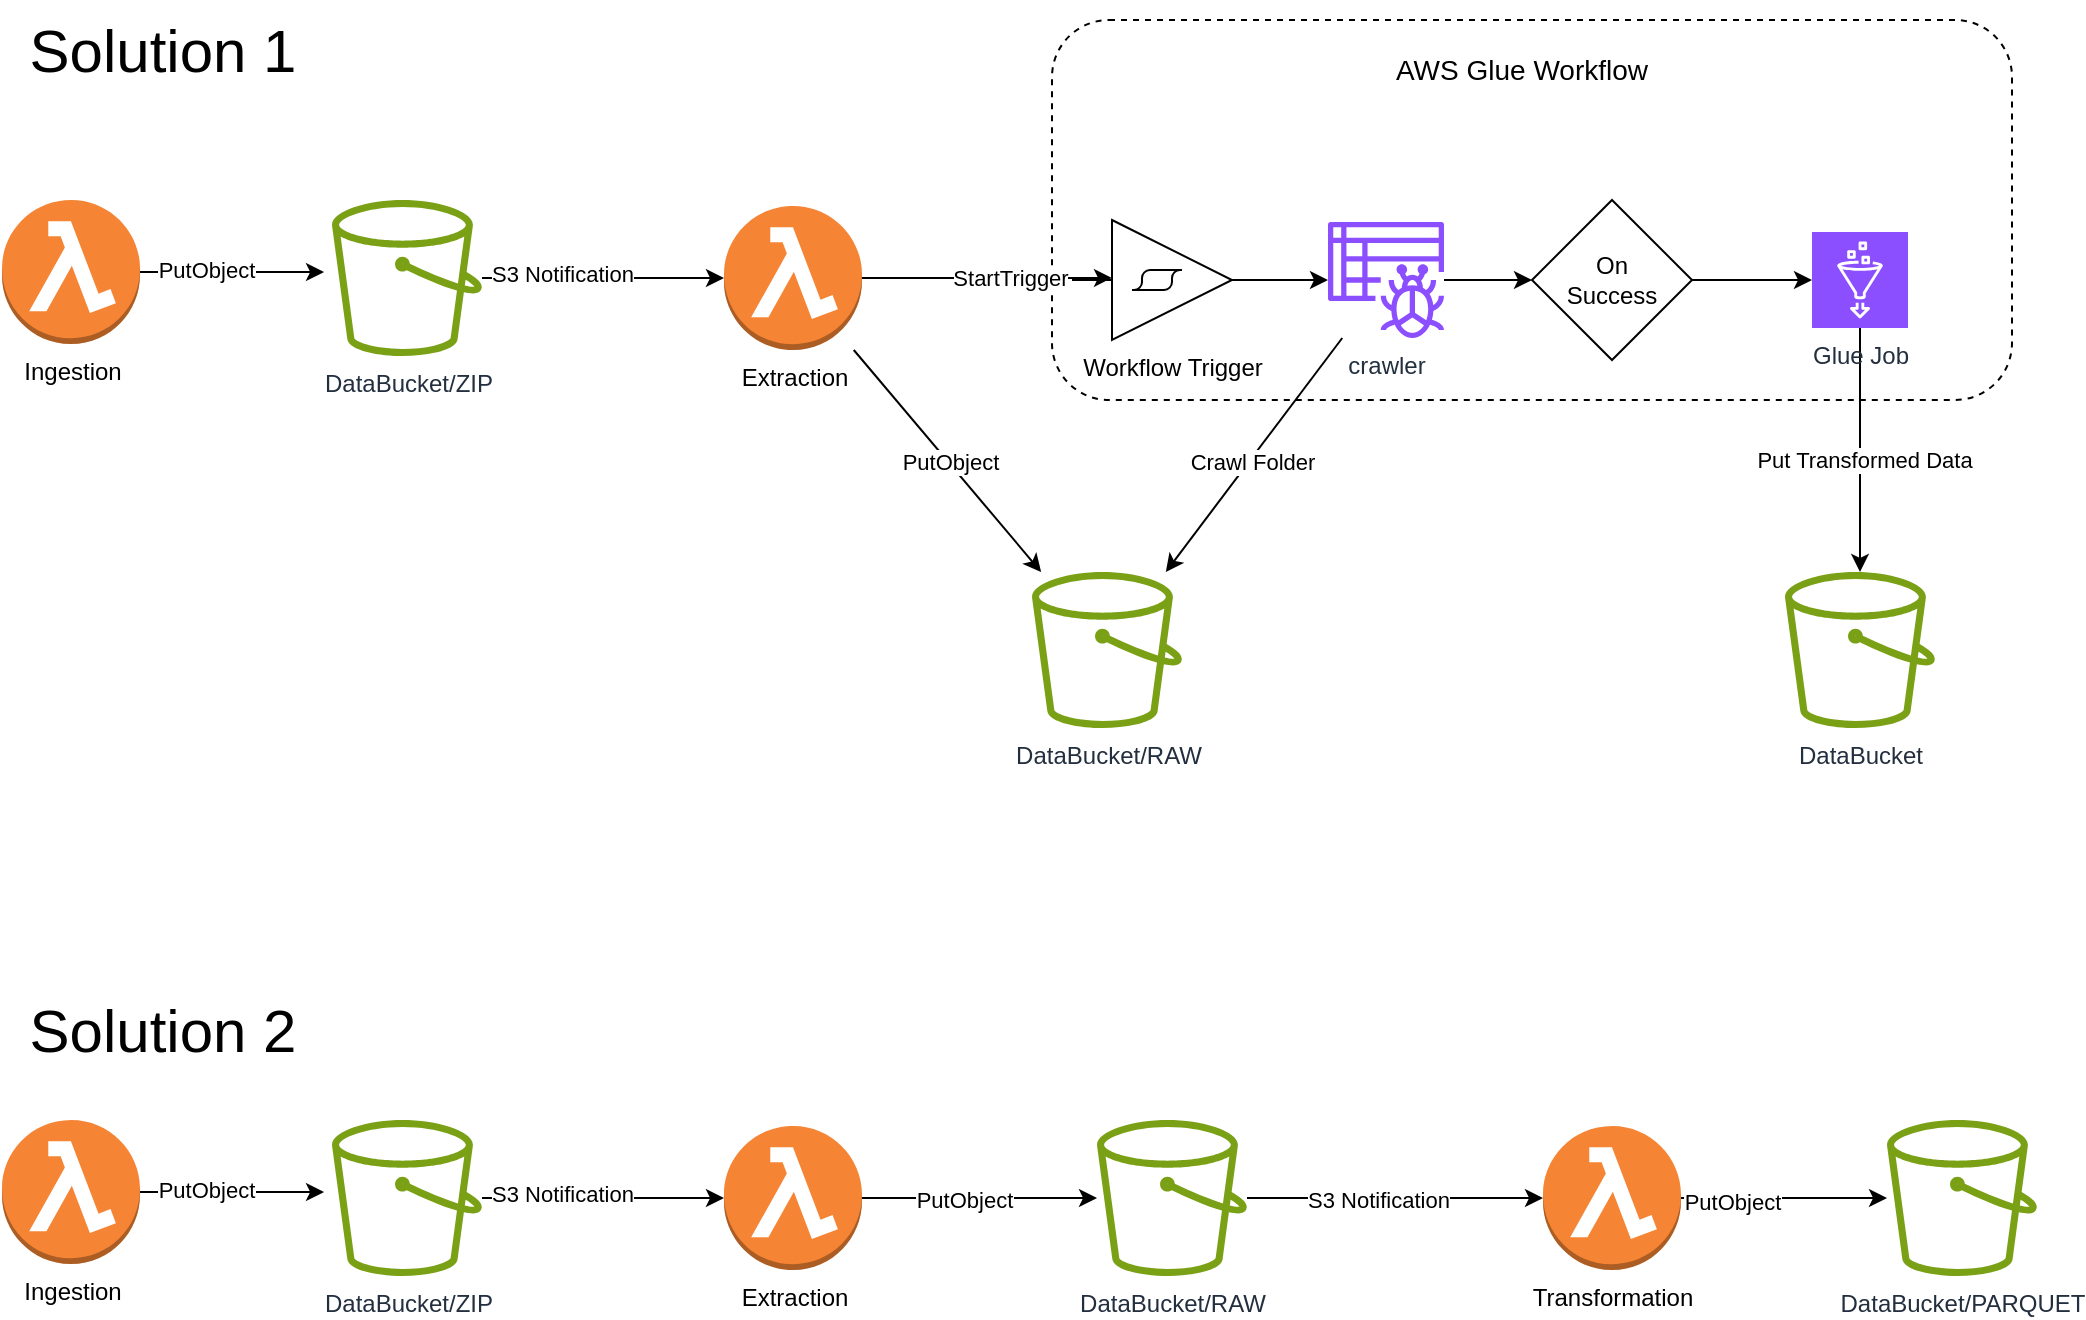 <mxfile version="22.1.2" type="device">
  <diagram name="Page-1" id="1LWNldYLuu1BPSAyaGTF">
    <mxGraphModel dx="2245" dy="820" grid="1" gridSize="10" guides="1" tooltips="1" connect="1" arrows="1" fold="1" page="1" pageScale="1" pageWidth="827" pageHeight="1169" math="0" shadow="0">
      <root>
        <mxCell id="0" />
        <mxCell id="1" parent="0" />
        <mxCell id="f1-TlvaxnlV2KalP-GtQ-1" value="" style="rounded=1;whiteSpace=wrap;html=1;dashed=1;" parent="1" vertex="1">
          <mxGeometry x="310" y="270" width="480" height="190" as="geometry" />
        </mxCell>
        <mxCell id="f1-TlvaxnlV2KalP-GtQ-39" style="edgeStyle=orthogonalEdgeStyle;rounded=0;orthogonalLoop=1;jettySize=auto;html=1;" parent="1" source="f1-TlvaxnlV2KalP-GtQ-2" target="f1-TlvaxnlV2KalP-GtQ-36" edge="1">
          <mxGeometry relative="1" as="geometry" />
        </mxCell>
        <mxCell id="f1-TlvaxnlV2KalP-GtQ-40" value="Put Transformed Data" style="edgeLabel;html=1;align=center;verticalAlign=middle;resizable=0;points=[];" parent="f1-TlvaxnlV2KalP-GtQ-39" vertex="1" connectable="0">
          <mxGeometry x="0.082" y="2" relative="1" as="geometry">
            <mxPoint as="offset" />
          </mxGeometry>
        </mxCell>
        <mxCell id="f1-TlvaxnlV2KalP-GtQ-2" value="Glue Job" style="sketch=0;points=[[0,0,0],[0.25,0,0],[0.5,0,0],[0.75,0,0],[1,0,0],[0,1,0],[0.25,1,0],[0.5,1,0],[0.75,1,0],[1,1,0],[0,0.25,0],[0,0.5,0],[0,0.75,0],[1,0.25,0],[1,0.5,0],[1,0.75,0]];outlineConnect=0;fontColor=#232F3E;fillColor=#8C4FFF;strokeColor=#ffffff;dashed=0;verticalLabelPosition=bottom;verticalAlign=top;align=center;html=1;fontSize=12;fontStyle=0;aspect=fixed;shape=mxgraph.aws4.resourceIcon;resIcon=mxgraph.aws4.glue;" parent="1" vertex="1">
          <mxGeometry x="690" y="376" width="48" height="48" as="geometry" />
        </mxCell>
        <mxCell id="f1-TlvaxnlV2KalP-GtQ-11" style="edgeStyle=orthogonalEdgeStyle;rounded=0;orthogonalLoop=1;jettySize=auto;html=1;" parent="1" source="f1-TlvaxnlV2KalP-GtQ-7" target="f1-TlvaxnlV2KalP-GtQ-8" edge="1">
          <mxGeometry relative="1" as="geometry" />
        </mxCell>
        <mxCell id="f1-TlvaxnlV2KalP-GtQ-32" style="rounded=0;orthogonalLoop=1;jettySize=auto;html=1;" parent="1" source="f1-TlvaxnlV2KalP-GtQ-7" target="f1-TlvaxnlV2KalP-GtQ-26" edge="1">
          <mxGeometry relative="1" as="geometry" />
        </mxCell>
        <mxCell id="f1-TlvaxnlV2KalP-GtQ-35" value="Crawl Folder" style="edgeLabel;html=1;align=center;verticalAlign=middle;resizable=0;points=[];" parent="f1-TlvaxnlV2KalP-GtQ-32" vertex="1" connectable="0">
          <mxGeometry x="0.046" y="1" relative="1" as="geometry">
            <mxPoint as="offset" />
          </mxGeometry>
        </mxCell>
        <mxCell id="f1-TlvaxnlV2KalP-GtQ-7" value="crawler" style="sketch=0;outlineConnect=0;fontColor=#232F3E;gradientColor=none;fillColor=#8C4FFF;strokeColor=none;dashed=0;verticalLabelPosition=bottom;verticalAlign=top;align=center;html=1;fontSize=12;fontStyle=0;aspect=fixed;pointerEvents=1;shape=mxgraph.aws4.glue_crawlers;" parent="1" vertex="1">
          <mxGeometry x="448" y="371" width="58" height="58" as="geometry" />
        </mxCell>
        <mxCell id="f1-TlvaxnlV2KalP-GtQ-8" value="On&lt;br&gt;Success" style="rhombus;whiteSpace=wrap;html=1;" parent="1" vertex="1">
          <mxGeometry x="550" y="360" width="80" height="80" as="geometry" />
        </mxCell>
        <mxCell id="f1-TlvaxnlV2KalP-GtQ-10" style="edgeStyle=orthogonalEdgeStyle;rounded=0;orthogonalLoop=1;jettySize=auto;html=1;" parent="1" source="f1-TlvaxnlV2KalP-GtQ-9" target="f1-TlvaxnlV2KalP-GtQ-7" edge="1">
          <mxGeometry relative="1" as="geometry" />
        </mxCell>
        <mxCell id="f1-TlvaxnlV2KalP-GtQ-9" value="Workflow Trigger" style="verticalLabelPosition=bottom;shadow=0;dashed=0;align=center;html=1;verticalAlign=top;shape=mxgraph.electrical.logic_gates.schmitt_trigger;" parent="1" vertex="1">
          <mxGeometry x="320" y="370" width="100" height="60" as="geometry" />
        </mxCell>
        <mxCell id="f1-TlvaxnlV2KalP-GtQ-16" style="edgeStyle=orthogonalEdgeStyle;rounded=0;orthogonalLoop=1;jettySize=auto;html=1;entryX=0;entryY=0.5;entryDx=0;entryDy=0;entryPerimeter=0;" parent="1" source="f1-TlvaxnlV2KalP-GtQ-8" target="f1-TlvaxnlV2KalP-GtQ-2" edge="1">
          <mxGeometry relative="1" as="geometry" />
        </mxCell>
        <mxCell id="f1-TlvaxnlV2KalP-GtQ-17" value="&lt;font style=&quot;font-size: 14px;&quot;&gt;AWS Glue Workflow&lt;/font&gt;" style="text;html=1;strokeColor=none;fillColor=none;align=center;verticalAlign=middle;whiteSpace=wrap;rounded=0;" parent="1" vertex="1">
          <mxGeometry x="460" y="280" width="170" height="30" as="geometry" />
        </mxCell>
        <mxCell id="f1-TlvaxnlV2KalP-GtQ-18" value="Ingestion" style="outlineConnect=0;dashed=0;verticalLabelPosition=bottom;verticalAlign=top;align=center;html=1;shape=mxgraph.aws3.lambda_function;fillColor=#F58534;gradientColor=none;" parent="1" vertex="1">
          <mxGeometry x="-215" y="360" width="69" height="72" as="geometry" />
        </mxCell>
        <mxCell id="f1-TlvaxnlV2KalP-GtQ-20" value="DataBucket/ZIP" style="sketch=0;outlineConnect=0;fontColor=#232F3E;gradientColor=none;fillColor=#7AA116;strokeColor=none;dashed=0;verticalLabelPosition=bottom;verticalAlign=top;align=center;html=1;fontSize=12;fontStyle=0;aspect=fixed;pointerEvents=1;shape=mxgraph.aws4.bucket;" parent="1" vertex="1">
          <mxGeometry x="-50" y="360" width="75" height="78" as="geometry" />
        </mxCell>
        <mxCell id="f1-TlvaxnlV2KalP-GtQ-21" style="edgeStyle=orthogonalEdgeStyle;rounded=0;orthogonalLoop=1;jettySize=auto;html=1;entryX=-0.053;entryY=0.462;entryDx=0;entryDy=0;entryPerimeter=0;" parent="1" source="f1-TlvaxnlV2KalP-GtQ-18" target="f1-TlvaxnlV2KalP-GtQ-20" edge="1">
          <mxGeometry relative="1" as="geometry" />
        </mxCell>
        <mxCell id="f1-TlvaxnlV2KalP-GtQ-22" value="PutObject" style="edgeLabel;html=1;align=center;verticalAlign=middle;resizable=0;points=[];" parent="f1-TlvaxnlV2KalP-GtQ-21" vertex="1" connectable="0">
          <mxGeometry x="-0.299" y="1" relative="1" as="geometry">
            <mxPoint as="offset" />
          </mxGeometry>
        </mxCell>
        <mxCell id="f1-TlvaxnlV2KalP-GtQ-27" style="rounded=0;orthogonalLoop=1;jettySize=auto;html=1;" parent="1" source="f1-TlvaxnlV2KalP-GtQ-23" target="f1-TlvaxnlV2KalP-GtQ-26" edge="1">
          <mxGeometry relative="1" as="geometry" />
        </mxCell>
        <mxCell id="f1-TlvaxnlV2KalP-GtQ-28" value="PutObject" style="edgeLabel;html=1;align=center;verticalAlign=middle;resizable=0;points=[];" parent="f1-TlvaxnlV2KalP-GtQ-27" vertex="1" connectable="0">
          <mxGeometry x="0.011" y="1" relative="1" as="geometry">
            <mxPoint as="offset" />
          </mxGeometry>
        </mxCell>
        <mxCell id="f1-TlvaxnlV2KalP-GtQ-23" value="Extraction" style="outlineConnect=0;dashed=0;verticalLabelPosition=bottom;verticalAlign=top;align=center;html=1;shape=mxgraph.aws3.lambda_function;fillColor=#F58534;gradientColor=none;" parent="1" vertex="1">
          <mxGeometry x="146" y="363" width="69" height="72" as="geometry" />
        </mxCell>
        <mxCell id="f1-TlvaxnlV2KalP-GtQ-24" style="edgeStyle=orthogonalEdgeStyle;rounded=0;orthogonalLoop=1;jettySize=auto;html=1;entryX=0;entryY=0.5;entryDx=0;entryDy=0;entryPerimeter=0;" parent="1" source="f1-TlvaxnlV2KalP-GtQ-20" target="f1-TlvaxnlV2KalP-GtQ-23" edge="1">
          <mxGeometry relative="1" as="geometry" />
        </mxCell>
        <mxCell id="f1-TlvaxnlV2KalP-GtQ-25" value="S3 Notification" style="edgeLabel;html=1;align=center;verticalAlign=middle;resizable=0;points=[];" parent="f1-TlvaxnlV2KalP-GtQ-24" vertex="1" connectable="0">
          <mxGeometry x="-0.347" y="2" relative="1" as="geometry">
            <mxPoint as="offset" />
          </mxGeometry>
        </mxCell>
        <mxCell id="f1-TlvaxnlV2KalP-GtQ-26" value="DataBucket/RAW" style="sketch=0;outlineConnect=0;fontColor=#232F3E;gradientColor=none;fillColor=#7AA116;strokeColor=none;dashed=0;verticalLabelPosition=bottom;verticalAlign=top;align=center;html=1;fontSize=12;fontStyle=0;aspect=fixed;pointerEvents=1;shape=mxgraph.aws4.bucket;" parent="1" vertex="1">
          <mxGeometry x="300" y="546" width="75" height="78" as="geometry" />
        </mxCell>
        <mxCell id="f1-TlvaxnlV2KalP-GtQ-30" style="edgeStyle=orthogonalEdgeStyle;rounded=0;orthogonalLoop=1;jettySize=auto;html=1;entryX=0.2;entryY=0.483;entryDx=0;entryDy=0;entryPerimeter=0;" parent="1" source="f1-TlvaxnlV2KalP-GtQ-23" target="f1-TlvaxnlV2KalP-GtQ-9" edge="1">
          <mxGeometry relative="1" as="geometry" />
        </mxCell>
        <mxCell id="f1-TlvaxnlV2KalP-GtQ-31" value="StartTrigger" style="edgeLabel;html=1;align=center;verticalAlign=middle;resizable=0;points=[];" parent="f1-TlvaxnlV2KalP-GtQ-30" vertex="1" connectable="0">
          <mxGeometry x="0.184" relative="1" as="geometry">
            <mxPoint as="offset" />
          </mxGeometry>
        </mxCell>
        <mxCell id="f1-TlvaxnlV2KalP-GtQ-36" value="DataBucket" style="sketch=0;outlineConnect=0;fontColor=#232F3E;gradientColor=none;fillColor=#7AA116;strokeColor=none;dashed=0;verticalLabelPosition=bottom;verticalAlign=top;align=center;html=1;fontSize=12;fontStyle=0;aspect=fixed;pointerEvents=1;shape=mxgraph.aws4.bucket;" parent="1" vertex="1">
          <mxGeometry x="676.5" y="546" width="75" height="78" as="geometry" />
        </mxCell>
        <mxCell id="x5_iwoThCbl_X9q9-M0I-1" value="Ingestion" style="outlineConnect=0;dashed=0;verticalLabelPosition=bottom;verticalAlign=top;align=center;html=1;shape=mxgraph.aws3.lambda_function;fillColor=#F58534;gradientColor=none;" vertex="1" parent="1">
          <mxGeometry x="-215" y="820" width="69" height="72" as="geometry" />
        </mxCell>
        <mxCell id="x5_iwoThCbl_X9q9-M0I-2" value="DataBucket/ZIP" style="sketch=0;outlineConnect=0;fontColor=#232F3E;gradientColor=none;fillColor=#7AA116;strokeColor=none;dashed=0;verticalLabelPosition=bottom;verticalAlign=top;align=center;html=1;fontSize=12;fontStyle=0;aspect=fixed;pointerEvents=1;shape=mxgraph.aws4.bucket;" vertex="1" parent="1">
          <mxGeometry x="-50" y="820" width="75" height="78" as="geometry" />
        </mxCell>
        <mxCell id="x5_iwoThCbl_X9q9-M0I-3" style="edgeStyle=orthogonalEdgeStyle;rounded=0;orthogonalLoop=1;jettySize=auto;html=1;entryX=-0.053;entryY=0.462;entryDx=0;entryDy=0;entryPerimeter=0;" edge="1" parent="1" source="x5_iwoThCbl_X9q9-M0I-1" target="x5_iwoThCbl_X9q9-M0I-2">
          <mxGeometry relative="1" as="geometry" />
        </mxCell>
        <mxCell id="x5_iwoThCbl_X9q9-M0I-4" value="PutObject" style="edgeLabel;html=1;align=center;verticalAlign=middle;resizable=0;points=[];" vertex="1" connectable="0" parent="x5_iwoThCbl_X9q9-M0I-3">
          <mxGeometry x="-0.299" y="1" relative="1" as="geometry">
            <mxPoint as="offset" />
          </mxGeometry>
        </mxCell>
        <mxCell id="x5_iwoThCbl_X9q9-M0I-9" style="edgeStyle=orthogonalEdgeStyle;rounded=0;orthogonalLoop=1;jettySize=auto;html=1;" edge="1" parent="1" source="x5_iwoThCbl_X9q9-M0I-5" target="x5_iwoThCbl_X9q9-M0I-8">
          <mxGeometry relative="1" as="geometry" />
        </mxCell>
        <mxCell id="x5_iwoThCbl_X9q9-M0I-10" value="PutObject" style="edgeLabel;html=1;align=center;verticalAlign=middle;resizable=0;points=[];" vertex="1" connectable="0" parent="x5_iwoThCbl_X9q9-M0I-9">
          <mxGeometry x="-0.132" y="-1" relative="1" as="geometry">
            <mxPoint as="offset" />
          </mxGeometry>
        </mxCell>
        <mxCell id="x5_iwoThCbl_X9q9-M0I-5" value="Extraction" style="outlineConnect=0;dashed=0;verticalLabelPosition=bottom;verticalAlign=top;align=center;html=1;shape=mxgraph.aws3.lambda_function;fillColor=#F58534;gradientColor=none;" vertex="1" parent="1">
          <mxGeometry x="146" y="823" width="69" height="72" as="geometry" />
        </mxCell>
        <mxCell id="x5_iwoThCbl_X9q9-M0I-6" style="edgeStyle=orthogonalEdgeStyle;rounded=0;orthogonalLoop=1;jettySize=auto;html=1;entryX=0;entryY=0.5;entryDx=0;entryDy=0;entryPerimeter=0;" edge="1" parent="1" source="x5_iwoThCbl_X9q9-M0I-2" target="x5_iwoThCbl_X9q9-M0I-5">
          <mxGeometry relative="1" as="geometry" />
        </mxCell>
        <mxCell id="x5_iwoThCbl_X9q9-M0I-7" value="S3 Notification" style="edgeLabel;html=1;align=center;verticalAlign=middle;resizable=0;points=[];" vertex="1" connectable="0" parent="x5_iwoThCbl_X9q9-M0I-6">
          <mxGeometry x="-0.347" y="2" relative="1" as="geometry">
            <mxPoint as="offset" />
          </mxGeometry>
        </mxCell>
        <mxCell id="x5_iwoThCbl_X9q9-M0I-8" value="DataBucket/RAW" style="sketch=0;outlineConnect=0;fontColor=#232F3E;gradientColor=none;fillColor=#7AA116;strokeColor=none;dashed=0;verticalLabelPosition=bottom;verticalAlign=top;align=center;html=1;fontSize=12;fontStyle=0;aspect=fixed;pointerEvents=1;shape=mxgraph.aws4.bucket;" vertex="1" parent="1">
          <mxGeometry x="332.5" y="820" width="75" height="78" as="geometry" />
        </mxCell>
        <mxCell id="x5_iwoThCbl_X9q9-M0I-16" style="edgeStyle=orthogonalEdgeStyle;rounded=0;orthogonalLoop=1;jettySize=auto;html=1;" edge="1" parent="1" source="x5_iwoThCbl_X9q9-M0I-12" target="x5_iwoThCbl_X9q9-M0I-15">
          <mxGeometry relative="1" as="geometry" />
        </mxCell>
        <mxCell id="x5_iwoThCbl_X9q9-M0I-17" value="PutObject" style="edgeLabel;html=1;align=center;verticalAlign=middle;resizable=0;points=[];" vertex="1" connectable="0" parent="x5_iwoThCbl_X9q9-M0I-16">
          <mxGeometry x="-0.535" y="-2" relative="1" as="geometry">
            <mxPoint x="1" as="offset" />
          </mxGeometry>
        </mxCell>
        <mxCell id="x5_iwoThCbl_X9q9-M0I-12" value="Transformation" style="outlineConnect=0;dashed=0;verticalLabelPosition=bottom;verticalAlign=top;align=center;html=1;shape=mxgraph.aws3.lambda_function;fillColor=#F58534;gradientColor=none;" vertex="1" parent="1">
          <mxGeometry x="555.5" y="823" width="69" height="72" as="geometry" />
        </mxCell>
        <mxCell id="x5_iwoThCbl_X9q9-M0I-13" style="edgeStyle=orthogonalEdgeStyle;rounded=0;orthogonalLoop=1;jettySize=auto;html=1;entryX=0;entryY=0.5;entryDx=0;entryDy=0;entryPerimeter=0;" edge="1" parent="1" source="x5_iwoThCbl_X9q9-M0I-8" target="x5_iwoThCbl_X9q9-M0I-12">
          <mxGeometry relative="1" as="geometry" />
        </mxCell>
        <mxCell id="x5_iwoThCbl_X9q9-M0I-14" value="S3 Notification" style="edgeLabel;html=1;align=center;verticalAlign=middle;resizable=0;points=[];" vertex="1" connectable="0" parent="x5_iwoThCbl_X9q9-M0I-13">
          <mxGeometry x="-0.115" y="-1" relative="1" as="geometry">
            <mxPoint as="offset" />
          </mxGeometry>
        </mxCell>
        <mxCell id="x5_iwoThCbl_X9q9-M0I-15" value="DataBucket/PARQUET" style="sketch=0;outlineConnect=0;fontColor=#232F3E;gradientColor=none;fillColor=#7AA116;strokeColor=none;dashed=0;verticalLabelPosition=bottom;verticalAlign=top;align=center;html=1;fontSize=12;fontStyle=0;aspect=fixed;pointerEvents=1;shape=mxgraph.aws4.bucket;" vertex="1" parent="1">
          <mxGeometry x="727.5" y="820" width="75" height="78" as="geometry" />
        </mxCell>
        <mxCell id="x5_iwoThCbl_X9q9-M0I-18" value="&lt;font style=&quot;font-size: 30px;&quot;&gt;Solution 1&lt;/font&gt;" style="text;html=1;align=center;verticalAlign=middle;resizable=0;points=[];autosize=1;strokeColor=none;fillColor=none;" vertex="1" parent="1">
          <mxGeometry x="-215" y="260" width="160" height="50" as="geometry" />
        </mxCell>
        <mxCell id="x5_iwoThCbl_X9q9-M0I-19" value="&lt;font style=&quot;font-size: 30px;&quot;&gt;Solution 2&lt;/font&gt;" style="text;html=1;align=center;verticalAlign=middle;resizable=0;points=[];autosize=1;strokeColor=none;fillColor=none;" vertex="1" parent="1">
          <mxGeometry x="-215" y="750" width="160" height="50" as="geometry" />
        </mxCell>
      </root>
    </mxGraphModel>
  </diagram>
</mxfile>

